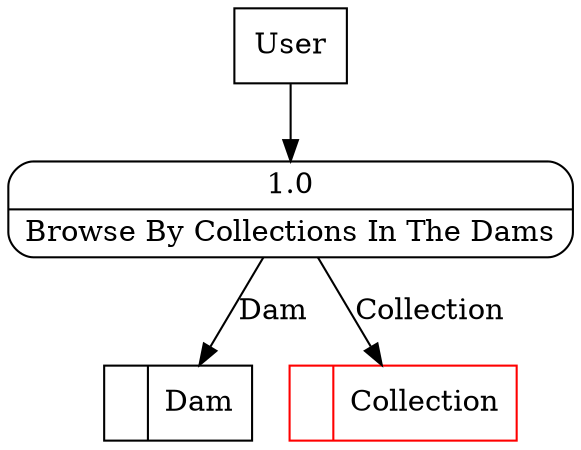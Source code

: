 digraph dfd2{ 
node[shape=record]
200 [label="<f0>  |<f1> Dam " ];
201 [label="<f0>  |<f1> Collection " color=red];
202 [label="User" shape=box];
203 [label="{<f0> 1.0|<f1> Browse By Collections In The Dams }" shape=Mrecord];
202 -> 203
203 -> 201 [label="Collection"]
203 -> 200 [label="Dam"]
}